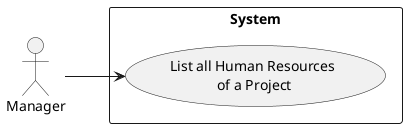 @startuml


actor "Manager"

left to right direction
rectangle "System"{

    "Manager" --> (List all Human Resources\n of a Project)

}

@enduml